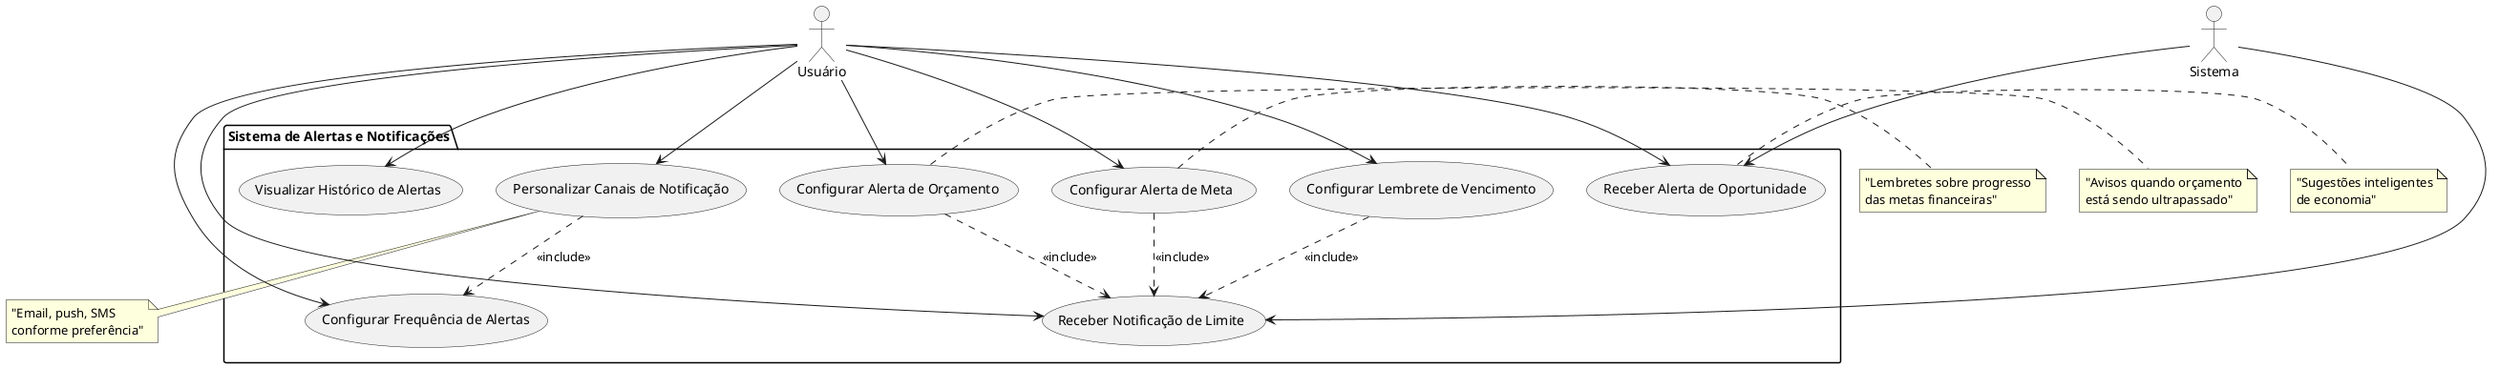 @startuml
' Casos de Uso - Sistema de Alertas e Notificações

actor "Usuário" as User
actor "Sistema" as System

package "Sistema de Alertas e Notificações" {
  usecase "Configurar Alerta de Orçamento" as UC55
  usecase "Configurar Alerta de Meta" as UC56
  usecase "Configurar Lembrete de Vencimento" as UC57
  usecase "Receber Notificação de Limite" as UC58
  usecase "Receber Alerta de Oportunidade" as UC59
  usecase "Personalizar Canais de Notificação" as UC60
  usecase "Configurar Frequência de Alertas" as UC61
  usecase "Visualizar Histórico de Alertas" as UC62
}

' === RELACIONAMENTOS ===
User --> UC55
User --> UC56
User --> UC57
User --> UC58
User --> UC59
User --> UC60
User --> UC61
User --> UC62

System --> UC58
System --> UC59

' === RELACIONAMENTOS ENTRE CASOS DE USO ===
UC55 ..> UC58 : <<include>>
UC56 ..> UC58 : <<include>>
UC57 ..> UC58 : <<include>>
UC60 ..> UC61 : <<include>>

note right of UC55 : "Avisos quando orçamento\nestá sendo ultrapassado"
note right of UC56 : "Lembretes sobre progresso\ndas metas financeiras"
note right of UC59 : "Sugestões inteligentes\nde economia"
note bottom of UC60 : "Email, push, SMS\nconforme preferência"

@enduml
